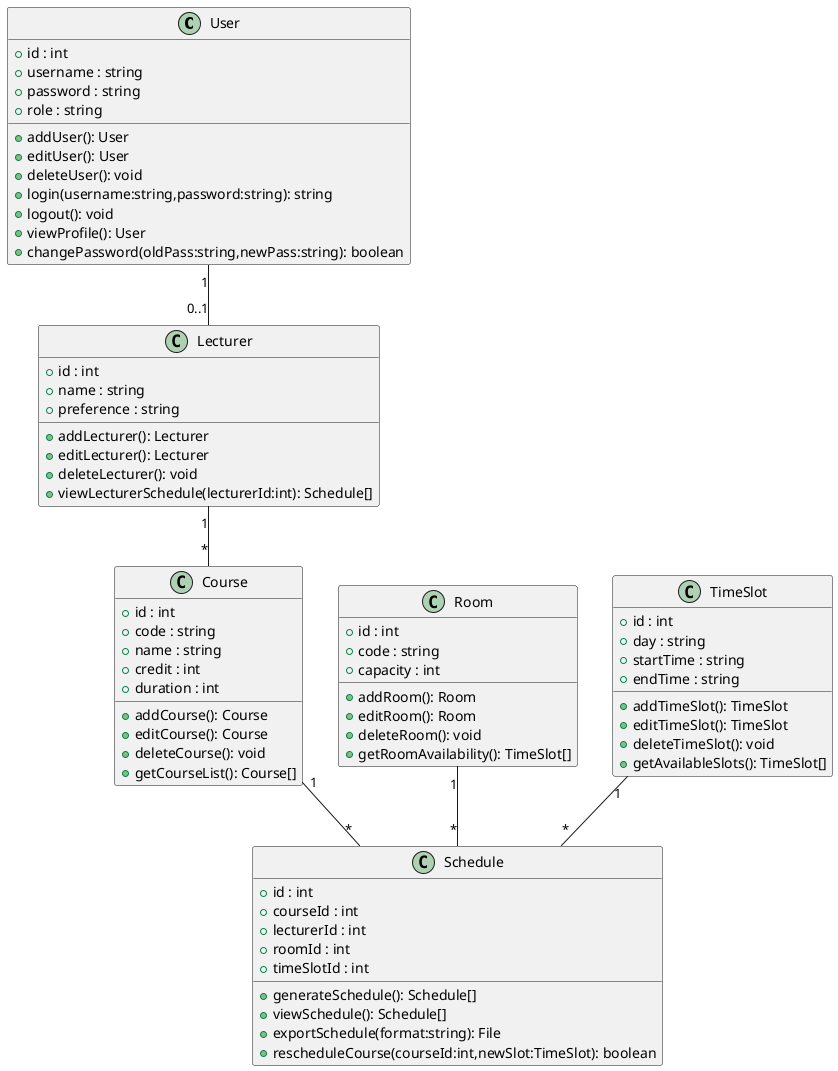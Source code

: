 @startuml
class User {
    +id : int
    +username : string
    +password : string
    +role : string
    +addUser(): User
    +editUser(): User
    +deleteUser(): void
    +login(username:string,password:string): string
    +logout(): void
    +viewProfile(): User
    +changePassword(oldPass:string,newPass:string): boolean
}

class Lecturer {
    +id : int
    +name : string
    +preference : string
    +addLecturer(): Lecturer
    +editLecturer(): Lecturer
    +deleteLecturer(): void
    +viewLecturerSchedule(lecturerId:int): Schedule[]
}

class Course {
    +id : int
    +code : string
    +name : string
    +credit : int
    +duration : int
    +addCourse(): Course
    +editCourse(): Course
    +deleteCourse(): void
    +getCourseList(): Course[]
}

class Room {
    +id : int
    +code : string
    +capacity : int
    +addRoom(): Room
    +editRoom(): Room
    +deleteRoom(): void
    +getRoomAvailability(): TimeSlot[]
}

class TimeSlot {
    +id : int
    +day : string
    +startTime : string
    +endTime : string
    +addTimeSlot(): TimeSlot
    +editTimeSlot(): TimeSlot
    +deleteTimeSlot(): void
    +getAvailableSlots(): TimeSlot[]
}

class Schedule {
    +id : int
    +courseId : int
    +lecturerId : int
    +roomId : int
    +timeSlotId : int
    +generateSchedule(): Schedule[]
    +viewSchedule(): Schedule[]
    +exportSchedule(format:string): File
    +rescheduleCourse(courseId:int,newSlot:TimeSlot): boolean
}

User "1" -- "0..1" Lecturer
Lecturer "1" -- "*" Course
Course "1" -- "*" Schedule
Room "1" -- "*" Schedule
TimeSlot "1" -- "*" Schedule
@enduml